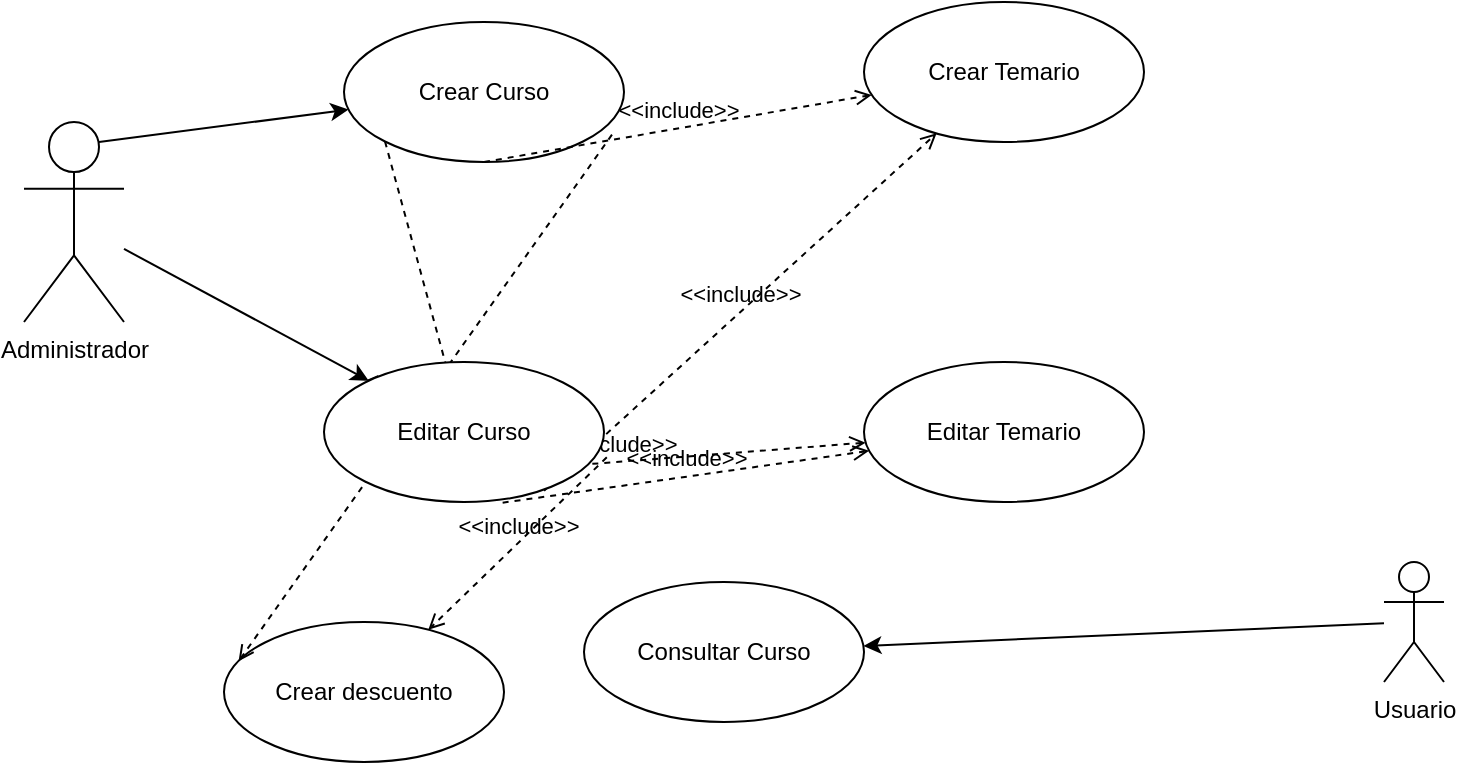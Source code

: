 <mxfile version="15.0.2" type="device"><diagram id="3-jc2KOT96rvmajafxHe" name="Page-1"><mxGraphModel dx="782" dy="377" grid="1" gridSize="10" guides="1" tooltips="1" connect="1" arrows="1" fold="1" page="1" pageScale="1" pageWidth="827" pageHeight="1169" math="0" shadow="0"><root><mxCell id="0"/><mxCell id="1" parent="0"/><mxCell id="Dc3FUhngtaHyiwa6JVs5-4" style="rounded=0;orthogonalLoop=1;jettySize=auto;html=1;exitX=0.75;exitY=0.1;exitDx=0;exitDy=0;exitPerimeter=0;" parent="1" source="Dc3FUhngtaHyiwa6JVs5-1" target="Dc3FUhngtaHyiwa6JVs5-2" edge="1"><mxGeometry relative="1" as="geometry"><mxPoint x="110" y="140" as="sourcePoint"/></mxGeometry></mxCell><mxCell id="Dc3FUhngtaHyiwa6JVs5-9" style="rounded=0;orthogonalLoop=1;jettySize=auto;html=1;" parent="1" source="Dc3FUhngtaHyiwa6JVs5-1" target="Dc3FUhngtaHyiwa6JVs5-6" edge="1"><mxGeometry relative="1" as="geometry"/></mxCell><mxCell id="Dc3FUhngtaHyiwa6JVs5-1" value="Administrador" style="shape=umlActor;verticalLabelPosition=bottom;verticalAlign=top;html=1;outlineConnect=0;" parent="1" vertex="1"><mxGeometry x="70" y="140" width="50" height="100" as="geometry"/></mxCell><mxCell id="Dc3FUhngtaHyiwa6JVs5-2" value="Crear Curso" style="ellipse;whiteSpace=wrap;html=1;" parent="1" vertex="1"><mxGeometry x="230" y="90" width="140" height="70" as="geometry"/></mxCell><mxCell id="Dc3FUhngtaHyiwa6JVs5-3" value="Crear Temario" style="ellipse;whiteSpace=wrap;html=1;" parent="1" vertex="1"><mxGeometry x="490" y="80" width="140" height="70" as="geometry"/></mxCell><mxCell id="Dc3FUhngtaHyiwa6JVs5-7" value="Editar Temario" style="ellipse;whiteSpace=wrap;html=1;" parent="1" vertex="1"><mxGeometry x="490" y="260" width="140" height="70" as="geometry"/></mxCell><mxCell id="Dc3FUhngtaHyiwa6JVs5-12" style="rounded=0;orthogonalLoop=1;jettySize=auto;html=1;" parent="1" source="Dc3FUhngtaHyiwa6JVs5-10" target="Dc3FUhngtaHyiwa6JVs5-11" edge="1"><mxGeometry relative="1" as="geometry"/></mxCell><mxCell id="Dc3FUhngtaHyiwa6JVs5-10" value="Usuario" style="shape=umlActor;html=1;verticalLabelPosition=bottom;verticalAlign=top;align=center;" parent="1" vertex="1"><mxGeometry x="750" y="360" width="30" height="60" as="geometry"/></mxCell><mxCell id="Dc3FUhngtaHyiwa6JVs5-11" value="Consultar Curso" style="ellipse;whiteSpace=wrap;html=1;" parent="1" vertex="1"><mxGeometry x="350" y="370" width="140" height="70" as="geometry"/></mxCell><mxCell id="Dc3FUhngtaHyiwa6JVs5-13" value="Crear descuento" style="ellipse;whiteSpace=wrap;html=1;" parent="1" vertex="1"><mxGeometry x="170" y="390" width="140" height="70" as="geometry"/></mxCell><mxCell id="Dc3FUhngtaHyiwa6JVs5-15" value="&amp;lt;&amp;lt;include&amp;gt;&amp;gt;" style="edgeStyle=none;html=1;endArrow=open;verticalAlign=bottom;dashed=1;labelBackgroundColor=none;exitX=0.957;exitY=0.805;exitDx=0;exitDy=0;exitPerimeter=0;entryX=0.052;entryY=0.281;entryDx=0;entryDy=0;entryPerimeter=0;" parent="1" source="Dc3FUhngtaHyiwa6JVs5-2" target="Dc3FUhngtaHyiwa6JVs5-13" edge="1"><mxGeometry width="160" relative="1" as="geometry"><mxPoint x="400" y="104.5" as="sourcePoint"/><mxPoint x="470" y="120" as="targetPoint"/></mxGeometry></mxCell><mxCell id="Dc3FUhngtaHyiwa6JVs5-16" value="&amp;lt;&amp;lt;include&amp;gt;&amp;gt;" style="edgeStyle=none;html=1;endArrow=open;verticalAlign=bottom;dashed=1;labelBackgroundColor=none;exitX=1.01;exitY=0.681;exitDx=0;exitDy=0;exitPerimeter=0;" parent="1" source="Dc3FUhngtaHyiwa6JVs5-6" target="Dc3FUhngtaHyiwa6JVs5-13" edge="1"><mxGeometry width="160" relative="1" as="geometry"><mxPoint x="370" y="260" as="sourcePoint"/><mxPoint x="530" y="260" as="targetPoint"/></mxGeometry></mxCell><mxCell id="Dc3FUhngtaHyiwa6JVs5-18" value="&amp;lt;&amp;lt;include&amp;gt;&amp;gt;" style="edgeStyle=none;html=1;endArrow=open;verticalAlign=bottom;dashed=1;labelBackgroundColor=none;exitX=0.786;exitY=0.919;exitDx=0;exitDy=0;exitPerimeter=0;" parent="1" source="Dc3FUhngtaHyiwa6JVs5-6" target="Dc3FUhngtaHyiwa6JVs5-3" edge="1"><mxGeometry width="160" relative="1" as="geometry"><mxPoint x="370" y="260" as="sourcePoint"/><mxPoint x="530" y="260" as="targetPoint"/></mxGeometry></mxCell><mxCell id="Dc3FUhngtaHyiwa6JVs5-19" value="&amp;lt;&amp;lt;include&amp;gt;&amp;gt;" style="edgeStyle=none;html=1;endArrow=open;verticalAlign=bottom;dashed=1;labelBackgroundColor=none;exitX=0.5;exitY=1;exitDx=0;exitDy=0;" parent="1" source="Dc3FUhngtaHyiwa6JVs5-2" target="Dc3FUhngtaHyiwa6JVs5-3" edge="1"><mxGeometry width="160" relative="1" as="geometry"><mxPoint x="370" y="260" as="sourcePoint"/><mxPoint x="530" y="260" as="targetPoint"/></mxGeometry></mxCell><mxCell id="Dc3FUhngtaHyiwa6JVs5-20" value="&amp;lt;&amp;lt;include&amp;gt;&amp;gt;" style="edgeStyle=none;html=1;endArrow=open;verticalAlign=bottom;dashed=1;labelBackgroundColor=none;exitX=0;exitY=1;exitDx=0;exitDy=0;startArrow=none;" parent="1" source="Dc3FUhngtaHyiwa6JVs5-6" target="Dc3FUhngtaHyiwa6JVs5-7" edge="1"><mxGeometry width="160" relative="1" as="geometry"><mxPoint x="370" y="260" as="sourcePoint"/><mxPoint x="530" y="260" as="targetPoint"/></mxGeometry></mxCell><mxCell id="Dc3FUhngtaHyiwa6JVs5-21" value="&amp;lt;&amp;lt;include&amp;gt;&amp;gt;" style="edgeStyle=none;html=1;endArrow=open;verticalAlign=bottom;dashed=1;labelBackgroundColor=none;exitX=0.638;exitY=1.005;exitDx=0;exitDy=0;exitPerimeter=0;" parent="1" source="Dc3FUhngtaHyiwa6JVs5-6" target="Dc3FUhngtaHyiwa6JVs5-7" edge="1"><mxGeometry width="160" relative="1" as="geometry"><mxPoint x="370" y="260" as="sourcePoint"/><mxPoint x="530" y="260" as="targetPoint"/></mxGeometry></mxCell><mxCell id="Dc3FUhngtaHyiwa6JVs5-6" value="Editar Curso" style="ellipse;whiteSpace=wrap;html=1;" parent="1" vertex="1"><mxGeometry x="220" y="260" width="140" height="70" as="geometry"/></mxCell><mxCell id="Dc3FUhngtaHyiwa6JVs5-22" value="" style="edgeStyle=none;html=1;endArrow=none;verticalAlign=bottom;dashed=1;labelBackgroundColor=none;exitX=0;exitY=1;exitDx=0;exitDy=0;" parent="1" source="Dc3FUhngtaHyiwa6JVs5-2" target="Dc3FUhngtaHyiwa6JVs5-6" edge="1"><mxGeometry width="160" relative="1" as="geometry"><mxPoint x="250.503" y="149.749" as="sourcePoint"/><mxPoint x="361.472" y="351.248" as="targetPoint"/></mxGeometry></mxCell></root></mxGraphModel></diagram></mxfile>
